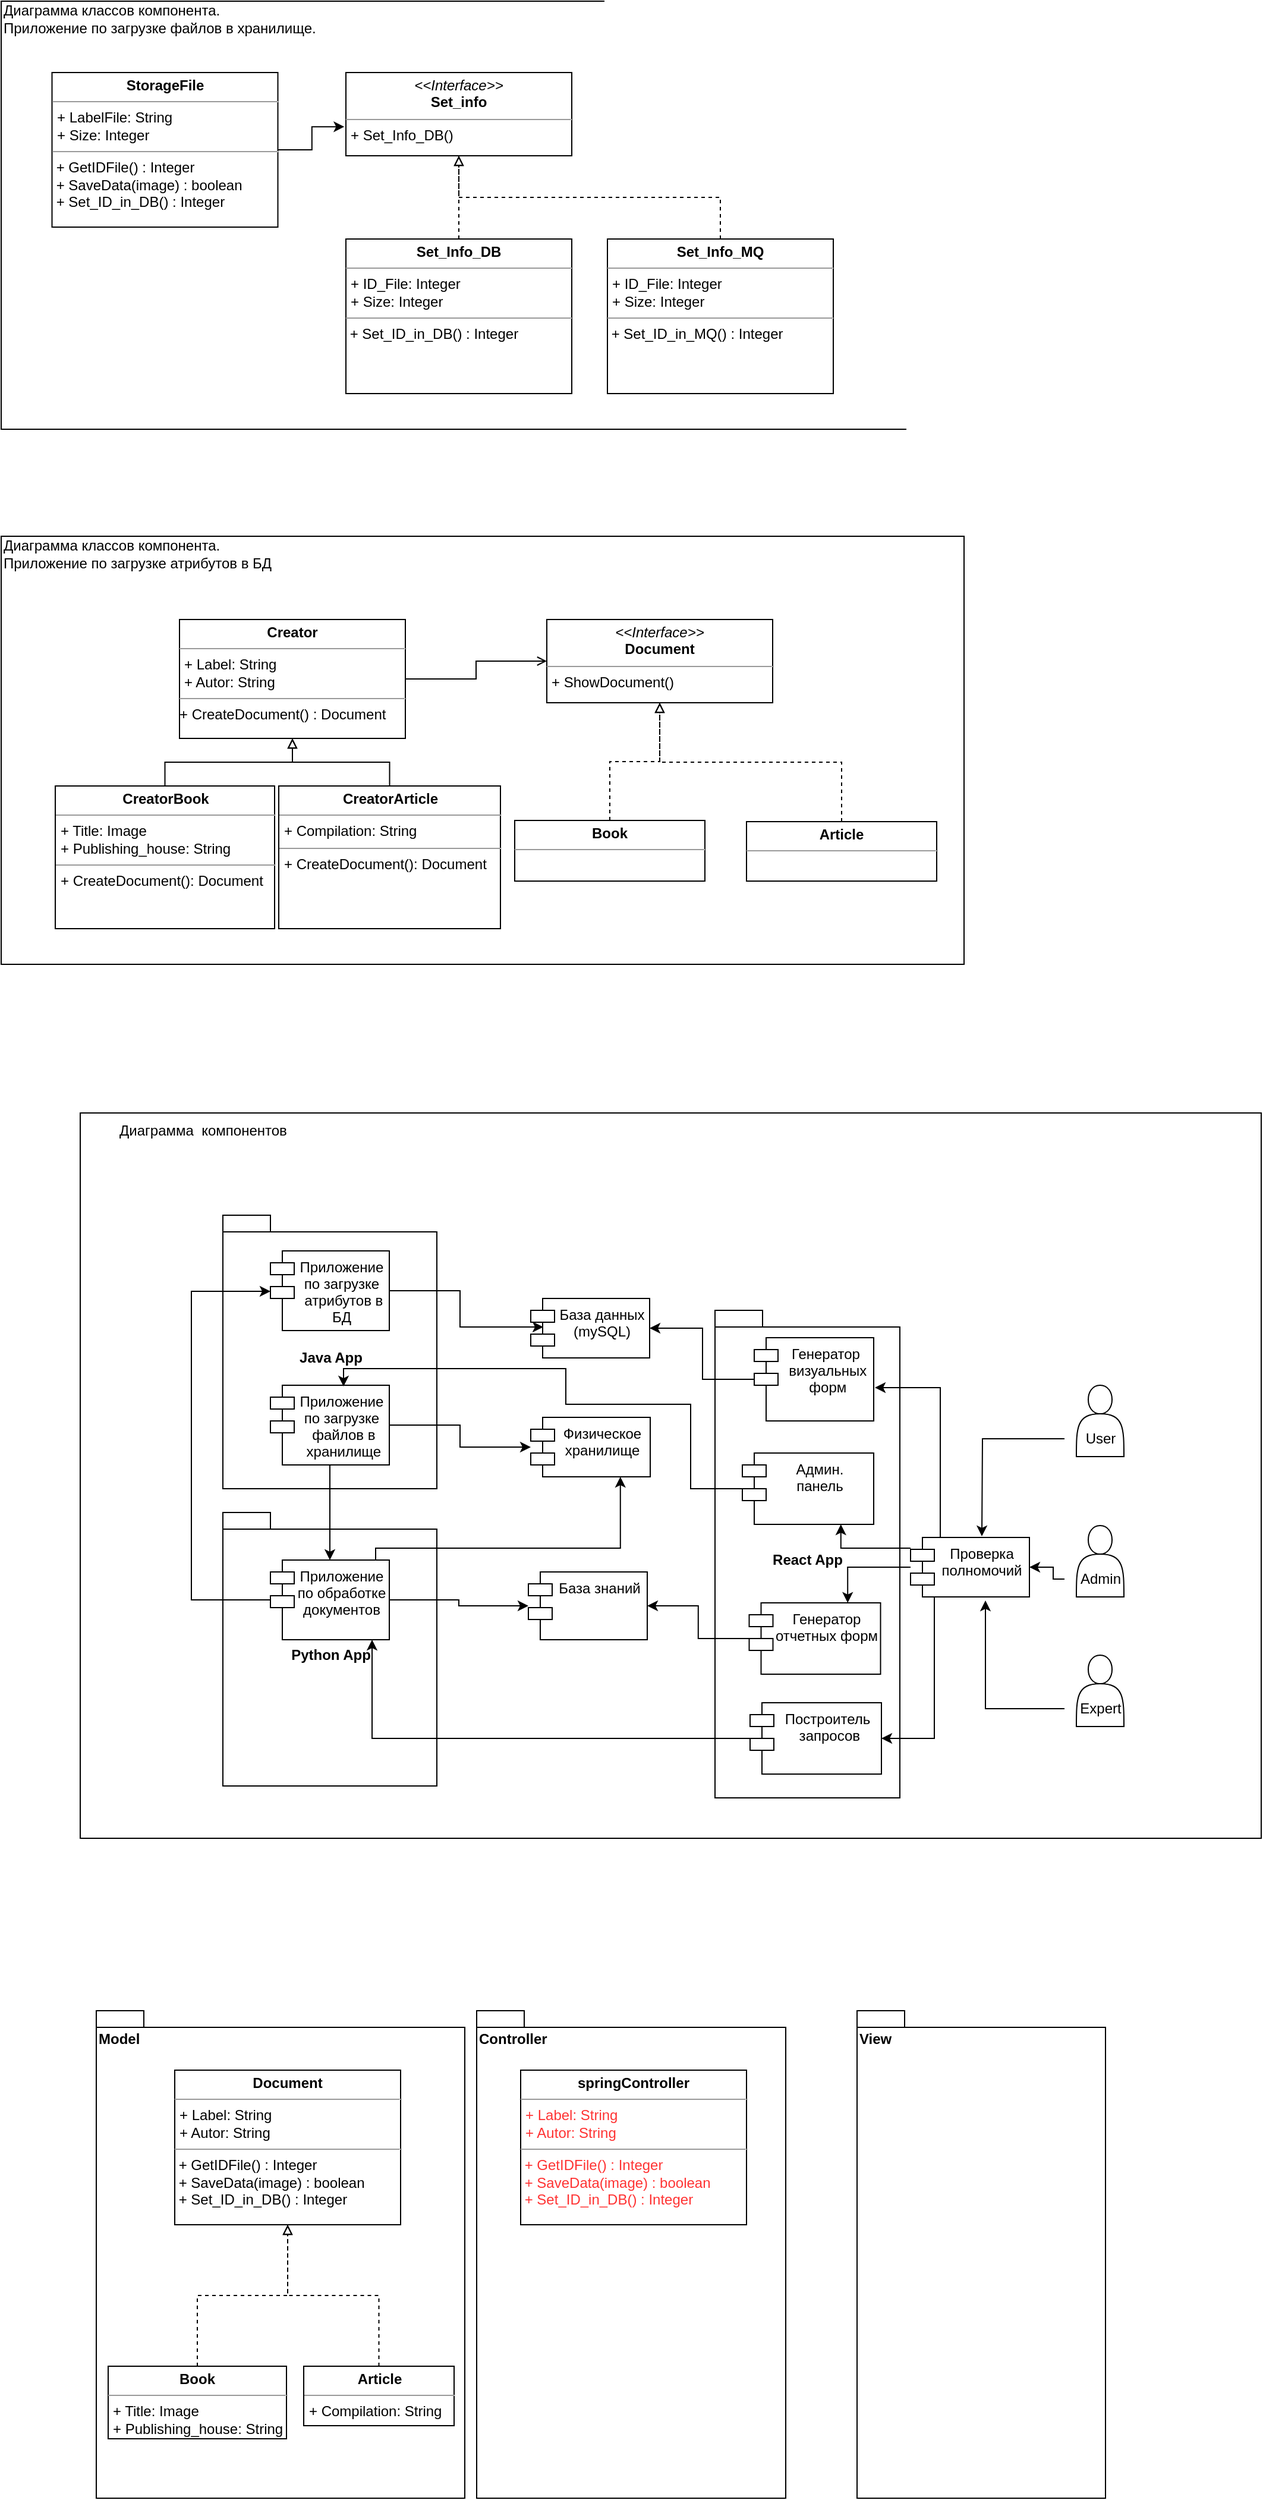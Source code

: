 <mxfile version="18.1.3" type="device"><diagram name="Page-1" id="b5b7bab2-c9e2-2cf4-8b2a-24fd1a2a6d21"><mxGraphModel dx="709" dy="2546" grid="1" gridSize="10" guides="1" tooltips="1" connect="1" arrows="1" fold="1" page="1" pageScale="1" pageWidth="1169" pageHeight="827" background="none" math="0" shadow="0"><root><mxCell id="0"/><mxCell id="1" parent="0"/><mxCell id="hFx9EhRr6mC-_cWr289F-22" value="" style="rounded=0;whiteSpace=wrap;html=1;fontColor=#000000;" parent="1" vertex="1"><mxGeometry x="66.5" y="-715" width="993.5" height="610" as="geometry"/></mxCell><mxCell id="zPKFFqewx1ZrPmEMXr_n-1" value="" style="shape=actor;whiteSpace=wrap;html=1;" parent="1" vertex="1"><mxGeometry x="904.5" y="-368" width="40" height="60" as="geometry"/></mxCell><mxCell id="hFx9EhRr6mC-_cWr289F-19" value="" style="rounded=0;whiteSpace=wrap;html=1;fontColor=#FF0000;" parent="1" vertex="1"><mxGeometry y="-1200" width="810" height="360" as="geometry"/></mxCell><mxCell id="ZnWSo7HIML3nveFCjzFw-13" value="React App" style="shape=folder;fontStyle=1;spacingTop=10;tabWidth=40;tabHeight=14;tabPosition=left;html=1;flipV=0;" parent="1" vertex="1"><mxGeometry x="600.5" y="-549" width="155.5" height="410" as="geometry"/></mxCell><mxCell id="ZnWSo7HIML3nveFCjzFw-7" value="Python App" style="shape=folder;fontStyle=1;spacingTop=10;tabWidth=40;tabHeight=14;tabPosition=left;html=1;flipV=0;" parent="1" vertex="1"><mxGeometry x="186.5" y="-379" width="180" height="230" as="geometry"/></mxCell><mxCell id="ZnWSo7HIML3nveFCjzFw-5" value="Java App" style="shape=folder;fontStyle=1;spacingTop=10;tabWidth=40;tabHeight=14;tabPosition=left;html=1;flipV=0;" parent="1" vertex="1"><mxGeometry x="186.5" y="-629" width="180" height="230" as="geometry"/></mxCell><mxCell id="P-yt9eNnuy526flQ9qXO-1" value="База данных&#10;(mySQL)" style="shape=module;align=left;spacingLeft=20;align=center;verticalAlign=top;" parent="1" vertex="1"><mxGeometry x="445.5" y="-559" width="100" height="50" as="geometry"/></mxCell><mxCell id="P-yt9eNnuy526flQ9qXO-2" value="Физическое&#10;хранилище" style="shape=module;align=left;spacingLeft=20;align=center;verticalAlign=top;" parent="1" vertex="1"><mxGeometry x="445.5" y="-459" width="100.5" height="50" as="geometry"/></mxCell><mxCell id="ZnWSo7HIML3nveFCjzFw-19" value="" style="edgeStyle=orthogonalEdgeStyle;rounded=0;orthogonalLoop=1;jettySize=auto;html=1;startArrow=classic;startFill=1;endArrow=none;endFill=0;" parent="1" source="P-yt9eNnuy526flQ9qXO-3" target="ZnWSo7HIML3nveFCjzFw-4" edge="1"><mxGeometry relative="1" as="geometry"/></mxCell><mxCell id="P-yt9eNnuy526flQ9qXO-3" value="База знаний" style="shape=module;align=left;spacingLeft=20;align=center;verticalAlign=top;" parent="1" vertex="1"><mxGeometry x="443.5" y="-329" width="100" height="57" as="geometry"/></mxCell><mxCell id="ZnWSo7HIML3nveFCjzFw-24" value="" style="edgeStyle=orthogonalEdgeStyle;rounded=0;orthogonalLoop=1;jettySize=auto;html=1;entryX=1;entryY=0.5;entryDx=0;entryDy=0;" parent="1" source="P-yt9eNnuy526flQ9qXO-4" target="P-yt9eNnuy526flQ9qXO-1" edge="1"><mxGeometry relative="1" as="geometry"><Array as="points"><mxPoint x="590" y="-491"/><mxPoint x="590" y="-534"/></Array></mxGeometry></mxCell><mxCell id="P-yt9eNnuy526flQ9qXO-4" value="Генератор&#10; визуальных&#10; форм" style="shape=module;align=left;spacingLeft=20;align=center;verticalAlign=top;" parent="1" vertex="1"><mxGeometry x="633.5" y="-526" width="100.5" height="70" as="geometry"/></mxCell><mxCell id="ZnWSo7HIML3nveFCjzFw-10" value="" style="edgeStyle=orthogonalEdgeStyle;rounded=0;orthogonalLoop=1;jettySize=auto;html=1;" parent="1" source="ZnWSo7HIML3nveFCjzFw-1" target="P-yt9eNnuy526flQ9qXO-2" edge="1"><mxGeometry relative="1" as="geometry"/></mxCell><mxCell id="hFx9EhRr6mC-_cWr289F-9" value="" style="edgeStyle=orthogonalEdgeStyle;rounded=0;orthogonalLoop=1;jettySize=auto;html=1;startArrow=classic;startFill=1;endArrow=none;endFill=0;exitX=0.5;exitY=0;exitDx=0;exitDy=0;entryX=0.5;entryY=1;entryDx=0;entryDy=0;" parent="1" source="ZnWSo7HIML3nveFCjzFw-3" target="ZnWSo7HIML3nveFCjzFw-1" edge="1"><mxGeometry relative="1" as="geometry"><mxPoint x="320" y="-380" as="targetPoint"/></mxGeometry></mxCell><mxCell id="ZnWSo7HIML3nveFCjzFw-1" value="Приложение &#10;по загрузке&#10; файлов в&#10; хранилище" style="shape=module;align=left;spacingLeft=20;align=center;verticalAlign=top;" parent="1" vertex="1"><mxGeometry x="226.5" y="-486" width="100" height="67" as="geometry"/></mxCell><mxCell id="ZnWSo7HIML3nveFCjzFw-9" value="" style="edgeStyle=orthogonalEdgeStyle;rounded=0;orthogonalLoop=1;jettySize=auto;html=1;entryX=0.105;entryY=0.48;entryDx=0;entryDy=0;entryPerimeter=0;" parent="1" source="ZnWSo7HIML3nveFCjzFw-2" target="P-yt9eNnuy526flQ9qXO-1" edge="1"><mxGeometry relative="1" as="geometry"/></mxCell><mxCell id="ZnWSo7HIML3nveFCjzFw-2" value="Приложение &#10;по загрузке&#10; атрибутов в&#10;БД" style="shape=module;align=left;spacingLeft=20;align=center;verticalAlign=top;" parent="1" vertex="1"><mxGeometry x="226.5" y="-599" width="100" height="67" as="geometry"/></mxCell><mxCell id="ZnWSo7HIML3nveFCjzFw-12" value="" style="edgeStyle=orthogonalEdgeStyle;rounded=0;orthogonalLoop=1;jettySize=auto;html=1;" parent="1" source="ZnWSo7HIML3nveFCjzFw-3" target="P-yt9eNnuy526flQ9qXO-3" edge="1"><mxGeometry relative="1" as="geometry"/></mxCell><mxCell id="ZnWSo7HIML3nveFCjzFw-42" style="edgeStyle=orthogonalEdgeStyle;rounded=0;orthogonalLoop=1;jettySize=auto;html=1;entryX=0.75;entryY=1;entryDx=0;entryDy=0;" parent="1" source="ZnWSo7HIML3nveFCjzFw-3" target="P-yt9eNnuy526flQ9qXO-2" edge="1"><mxGeometry relative="1" as="geometry"><Array as="points"><mxPoint x="315" y="-349"/><mxPoint x="521" y="-349"/></Array></mxGeometry></mxCell><mxCell id="dY-K2P-zF7T2-QjksWJO-1" style="edgeStyle=orthogonalEdgeStyle;rounded=0;orthogonalLoop=1;jettySize=auto;html=1;" parent="1" source="ZnWSo7HIML3nveFCjzFw-3" target="ZnWSo7HIML3nveFCjzFw-2" edge="1"><mxGeometry relative="1" as="geometry"><Array as="points"><mxPoint x="160" y="-305"/><mxPoint x="160" y="-565"/></Array></mxGeometry></mxCell><mxCell id="ZnWSo7HIML3nveFCjzFw-3" value="Приложение &#10;по обработке&#10;документов" style="shape=module;align=left;spacingLeft=20;align=center;verticalAlign=top;" parent="1" vertex="1"><mxGeometry x="226.5" y="-339" width="100" height="67" as="geometry"/></mxCell><mxCell id="ZnWSo7HIML3nveFCjzFw-4" value="Генератор&#10;отчетных форм" style="shape=module;align=left;spacingLeft=20;align=center;verticalAlign=top;" parent="1" vertex="1"><mxGeometry x="629.25" y="-303" width="110.5" height="60" as="geometry"/></mxCell><mxCell id="ZnWSo7HIML3nveFCjzFw-14" value="" style="shape=actor;whiteSpace=wrap;html=1;" parent="1" vertex="1"><mxGeometry x="904.5" y="-486" width="40" height="60" as="geometry"/></mxCell><mxCell id="ZnWSo7HIML3nveFCjzFw-29" value="" style="edgeStyle=orthogonalEdgeStyle;rounded=0;orthogonalLoop=1;jettySize=auto;html=1;entryX=0.615;entryY=0.015;entryDx=0;entryDy=0;entryPerimeter=0;" parent="1" source="ZnWSo7HIML3nveFCjzFw-22" target="ZnWSo7HIML3nveFCjzFw-1" edge="1"><mxGeometry relative="1" as="geometry"><Array as="points"><mxPoint x="580" y="-399"/><mxPoint x="580" y="-470"/><mxPoint x="475" y="-470"/><mxPoint x="475" y="-500"/><mxPoint x="288" y="-500"/></Array></mxGeometry></mxCell><mxCell id="ZnWSo7HIML3nveFCjzFw-22" value="Админ.&#10;панель" style="shape=module;align=left;spacingLeft=20;align=center;verticalAlign=top;" parent="1" vertex="1"><mxGeometry x="623.5" y="-429" width="110.5" height="60" as="geometry"/></mxCell><mxCell id="ZnWSo7HIML3nveFCjzFw-37" style="edgeStyle=orthogonalEdgeStyle;rounded=0;orthogonalLoop=1;jettySize=auto;html=1;entryX=1.01;entryY=0.6;entryDx=0;entryDy=0;entryPerimeter=0;exitX=0.25;exitY=0;exitDx=0;exitDy=0;" parent="1" source="ZnWSo7HIML3nveFCjzFw-27" target="P-yt9eNnuy526flQ9qXO-4" edge="1"><mxGeometry relative="1" as="geometry"/></mxCell><mxCell id="ZnWSo7HIML3nveFCjzFw-38" style="edgeStyle=orthogonalEdgeStyle;rounded=0;orthogonalLoop=1;jettySize=auto;html=1;entryX=0.75;entryY=1;entryDx=0;entryDy=0;" parent="1" source="ZnWSo7HIML3nveFCjzFw-27" target="ZnWSo7HIML3nveFCjzFw-22" edge="1"><mxGeometry relative="1" as="geometry"><Array as="points"><mxPoint x="706" y="-349"/></Array></mxGeometry></mxCell><mxCell id="ZnWSo7HIML3nveFCjzFw-39" style="edgeStyle=orthogonalEdgeStyle;rounded=0;orthogonalLoop=1;jettySize=auto;html=1;entryX=0.75;entryY=0;entryDx=0;entryDy=0;" parent="1" source="ZnWSo7HIML3nveFCjzFw-27" target="ZnWSo7HIML3nveFCjzFw-4" edge="1"><mxGeometry relative="1" as="geometry"/></mxCell><mxCell id="ZnWSo7HIML3nveFCjzFw-40" style="edgeStyle=orthogonalEdgeStyle;rounded=0;orthogonalLoop=1;jettySize=auto;html=1;entryX=1;entryY=0.5;entryDx=0;entryDy=0;" parent="1" source="ZnWSo7HIML3nveFCjzFw-27" target="ZnWSo7HIML3nveFCjzFw-30" edge="1"><mxGeometry relative="1" as="geometry"><Array as="points"><mxPoint x="785" y="-189"/></Array></mxGeometry></mxCell><mxCell id="ZnWSo7HIML3nveFCjzFw-27" value="Проверка&#10;полномочий" style="shape=module;align=left;spacingLeft=20;align=center;verticalAlign=top;" parent="1" vertex="1"><mxGeometry x="765" y="-358" width="100" height="50" as="geometry"/></mxCell><mxCell id="ZnWSo7HIML3nveFCjzFw-28" value="" style="shape=actor;whiteSpace=wrap;html=1;" parent="1" vertex="1"><mxGeometry x="904.5" y="-259" width="40" height="60" as="geometry"/></mxCell><mxCell id="ZnWSo7HIML3nveFCjzFw-41" style="edgeStyle=orthogonalEdgeStyle;rounded=0;orthogonalLoop=1;jettySize=auto;html=1;entryX=0.855;entryY=1;entryDx=0;entryDy=0;entryPerimeter=0;" parent="1" source="ZnWSo7HIML3nveFCjzFw-30" target="ZnWSo7HIML3nveFCjzFw-3" edge="1"><mxGeometry relative="1" as="geometry"/></mxCell><mxCell id="ZnWSo7HIML3nveFCjzFw-30" value="Построитель&#10; запросов" style="shape=module;align=left;spacingLeft=20;align=center;verticalAlign=top;" parent="1" vertex="1"><mxGeometry x="630" y="-219" width="110.5" height="60" as="geometry"/></mxCell><mxCell id="ZnWSo7HIML3nveFCjzFw-34" style="edgeStyle=orthogonalEdgeStyle;rounded=0;orthogonalLoop=1;jettySize=auto;html=1;" parent="1" source="ZnWSo7HIML3nveFCjzFw-31" edge="1"><mxGeometry relative="1" as="geometry"><mxPoint x="825" y="-359" as="targetPoint"/></mxGeometry></mxCell><mxCell id="ZnWSo7HIML3nveFCjzFw-31" value="User" style="text;html=1;strokeColor=none;fillColor=none;align=center;verticalAlign=middle;whiteSpace=wrap;rounded=0;" parent="1" vertex="1"><mxGeometry x="894.5" y="-456" width="60" height="30" as="geometry"/></mxCell><mxCell id="ZnWSo7HIML3nveFCjzFw-35" style="edgeStyle=orthogonalEdgeStyle;rounded=0;orthogonalLoop=1;jettySize=auto;html=1;" parent="1" source="ZnWSo7HIML3nveFCjzFw-32" target="ZnWSo7HIML3nveFCjzFw-27" edge="1"><mxGeometry relative="1" as="geometry"><Array as="points"><mxPoint x="885" y="-323"/><mxPoint x="885" y="-333"/></Array></mxGeometry></mxCell><mxCell id="ZnWSo7HIML3nveFCjzFw-32" value="Admin" style="text;html=1;strokeColor=none;fillColor=none;align=center;verticalAlign=middle;whiteSpace=wrap;rounded=0;" parent="1" vertex="1"><mxGeometry x="894.5" y="-338" width="60" height="30" as="geometry"/></mxCell><mxCell id="ZnWSo7HIML3nveFCjzFw-36" style="edgeStyle=orthogonalEdgeStyle;rounded=0;orthogonalLoop=1;jettySize=auto;html=1;entryX=0.63;entryY=1.06;entryDx=0;entryDy=0;entryPerimeter=0;" parent="1" source="ZnWSo7HIML3nveFCjzFw-33" target="ZnWSo7HIML3nveFCjzFw-27" edge="1"><mxGeometry relative="1" as="geometry"/></mxCell><mxCell id="ZnWSo7HIML3nveFCjzFw-33" value="Expert" style="text;html=1;strokeColor=none;fillColor=none;align=center;verticalAlign=middle;whiteSpace=wrap;rounded=0;" parent="1" vertex="1"><mxGeometry x="894.5" y="-229" width="60" height="30" as="geometry"/></mxCell><mxCell id="hFx9EhRr6mC-_cWr289F-3" value="Диаграмма классов&amp;nbsp;компонента.&lt;br&gt;&lt;div style=&quot;&quot;&gt;Приложение по загрузке&amp;nbsp;атрибутов в&amp;nbsp;БД&lt;/div&gt;" style="text;html=1;strokeColor=none;fillColor=none;align=left;verticalAlign=middle;whiteSpace=wrap;rounded=0;" parent="1" vertex="1"><mxGeometry y="-1200" width="350" height="30" as="geometry"/></mxCell><mxCell id="hFx9EhRr6mC-_cWr289F-10" style="edgeStyle=orthogonalEdgeStyle;rounded=0;orthogonalLoop=1;jettySize=auto;html=1;startArrow=none;startFill=0;endArrow=block;endFill=0;entryX=0.5;entryY=1;entryDx=0;entryDy=0;" parent="1" source="hFx9EhRr6mC-_cWr289F-6" target="hFx9EhRr6mC-_cWr289F-17" edge="1"><mxGeometry relative="1" as="geometry"/></mxCell><mxCell id="hFx9EhRr6mC-_cWr289F-6" value="&lt;p style=&quot;margin:0px;margin-top:4px;text-align:center;&quot;&gt;&lt;b&gt;CreatorBook&lt;/b&gt;&lt;/p&gt;&lt;hr size=&quot;1&quot;&gt;&lt;p style=&quot;margin:0px;margin-left:4px;&quot;&gt;+ Title: Image&lt;br&gt;&lt;/p&gt;&lt;p style=&quot;margin: 0px 0px 0px 4px;&quot;&gt;+ Publishing_house: String&lt;/p&gt;&lt;hr size=&quot;1&quot;&gt;&lt;p style=&quot;margin:0px;margin-left:4px;&quot;&gt;+ CreateDocument(): Document&lt;/p&gt;" style="verticalAlign=top;align=left;overflow=fill;fontSize=12;fontFamily=Helvetica;html=1;" parent="1" vertex="1"><mxGeometry x="45.5" y="-990" width="184.5" height="120" as="geometry"/></mxCell><mxCell id="hFx9EhRr6mC-_cWr289F-11" value="" style="edgeStyle=orthogonalEdgeStyle;rounded=0;orthogonalLoop=1;jettySize=auto;html=1;startArrow=none;startFill=0;endArrow=block;endFill=0;entryX=0.5;entryY=1;entryDx=0;entryDy=0;" parent="1" source="hFx9EhRr6mC-_cWr289F-8" target="hFx9EhRr6mC-_cWr289F-17" edge="1"><mxGeometry relative="1" as="geometry"/></mxCell><mxCell id="hFx9EhRr6mC-_cWr289F-8" value="&lt;p style=&quot;margin:0px;margin-top:4px;text-align:center;&quot;&gt;&lt;b&gt;CreatorArticle&lt;/b&gt;&lt;/p&gt;&lt;hr size=&quot;1&quot;&gt;&lt;p style=&quot;margin:0px;margin-left:4px;&quot;&gt;+ Compilation: String&lt;br&gt;&lt;/p&gt;&lt;hr size=&quot;1&quot;&gt;&lt;p style=&quot;margin: 0px 0px 0px 4px;&quot;&gt;+ CreateDocument(): Document&lt;/p&gt;" style="verticalAlign=top;align=left;overflow=fill;fontSize=12;fontFamily=Helvetica;html=1;" parent="1" vertex="1"><mxGeometry x="233.5" y="-990" width="186.5" height="120" as="geometry"/></mxCell><mxCell id="hFx9EhRr6mC-_cWr289F-12" value="&lt;p style=&quot;margin:0px;margin-top:4px;text-align:center;&quot;&gt;&lt;font color=&quot;#000000&quot;&gt;&lt;i&gt;&amp;lt;&amp;lt;Interface&amp;gt;&amp;gt;&lt;/i&gt;&lt;br&gt;&lt;b&gt;Document&lt;/b&gt;&lt;/font&gt;&lt;/p&gt;&lt;hr size=&quot;1&quot;&gt;&lt;p style=&quot;margin:0px;margin-left:4px;&quot;&gt;&lt;font color=&quot;#000000&quot;&gt;+ ShowDocument()&lt;/font&gt;&lt;br&gt;&lt;br&gt;&lt;/p&gt;" style="verticalAlign=top;align=left;overflow=fill;fontSize=12;fontFamily=Helvetica;html=1;fontColor=#FF0000;" parent="1" vertex="1"><mxGeometry x="459" y="-1130" width="190" height="70" as="geometry"/></mxCell><mxCell id="hFx9EhRr6mC-_cWr289F-15" style="edgeStyle=orthogonalEdgeStyle;rounded=0;orthogonalLoop=1;jettySize=auto;html=1;fontColor=#FF0000;startArrow=none;startFill=0;endArrow=block;endFill=0;dashed=1;" parent="1" source="hFx9EhRr6mC-_cWr289F-13" target="hFx9EhRr6mC-_cWr289F-12" edge="1"><mxGeometry relative="1" as="geometry"/></mxCell><mxCell id="hFx9EhRr6mC-_cWr289F-13" value="&lt;p style=&quot;margin:0px;margin-top:4px;text-align:center;&quot;&gt;&lt;b&gt;Book&lt;/b&gt;&lt;/p&gt;&lt;hr size=&quot;1&quot;&gt;&lt;p style=&quot;margin:0px;margin-left:4px;&quot;&gt;&lt;br&gt;&lt;/p&gt;" style="verticalAlign=top;align=left;overflow=fill;fontSize=12;fontFamily=Helvetica;html=1;" parent="1" vertex="1"><mxGeometry x="432" y="-961" width="160" height="51" as="geometry"/></mxCell><mxCell id="hFx9EhRr6mC-_cWr289F-16" style="edgeStyle=orthogonalEdgeStyle;rounded=0;orthogonalLoop=1;jettySize=auto;html=1;fontColor=#FF0000;startArrow=none;startFill=0;endArrow=block;endFill=0;dashed=1;" parent="1" source="hFx9EhRr6mC-_cWr289F-14" target="hFx9EhRr6mC-_cWr289F-12" edge="1"><mxGeometry relative="1" as="geometry"/></mxCell><mxCell id="hFx9EhRr6mC-_cWr289F-14" value="&lt;p style=&quot;margin:0px;margin-top:4px;text-align:center;&quot;&gt;&lt;b&gt;Article&lt;/b&gt;&lt;/p&gt;&lt;hr size=&quot;1&quot;&gt;&lt;p style=&quot;margin:0px;margin-left:4px;&quot;&gt;&lt;br&gt;&lt;/p&gt;" style="verticalAlign=top;align=left;overflow=fill;fontSize=12;fontFamily=Helvetica;html=1;" parent="1" vertex="1"><mxGeometry x="627" y="-960" width="160" height="50" as="geometry"/></mxCell><mxCell id="hFx9EhRr6mC-_cWr289F-18" value="" style="edgeStyle=orthogonalEdgeStyle;rounded=0;orthogonalLoop=1;jettySize=auto;html=1;fontColor=#FF0000;startArrow=none;startFill=0;endArrow=open;endFill=0;" parent="1" source="hFx9EhRr6mC-_cWr289F-17" target="hFx9EhRr6mC-_cWr289F-12" edge="1"><mxGeometry relative="1" as="geometry"/></mxCell><mxCell id="hFx9EhRr6mC-_cWr289F-17" value="&lt;p style=&quot;margin:0px;margin-top:4px;text-align:center;&quot;&gt;&lt;b&gt;Creator&lt;/b&gt;&lt;/p&gt;&lt;hr size=&quot;1&quot;&gt;&lt;p style=&quot;margin: 0px 0px 0px 4px;&quot;&gt;+ Label: String&lt;br&gt;&lt;/p&gt;&lt;p style=&quot;margin: 0px 0px 0px 4px;&quot;&gt;+ Autor: String&lt;/p&gt;&lt;hr size=&quot;1&quot;&gt;+ CreateDocument() : Document" style="verticalAlign=top;align=left;overflow=fill;fontSize=12;fontFamily=Helvetica;html=1;" parent="1" vertex="1"><mxGeometry x="150" y="-1130" width="190" height="100" as="geometry"/></mxCell><mxCell id="hFx9EhRr6mC-_cWr289F-23" value="Диаграмма &amp;nbsp;компонентов" style="text;html=1;strokeColor=none;fillColor=none;align=center;verticalAlign=middle;whiteSpace=wrap;rounded=0;" parent="1" vertex="1"><mxGeometry x="70" y="-715" width="200" height="30" as="geometry"/></mxCell><mxCell id="zPKFFqewx1ZrPmEMXr_n-2" value="" style="rounded=0;whiteSpace=wrap;html=1;fontColor=#FF0000;" parent="1" vertex="1"><mxGeometry y="-1650" width="810" height="360" as="geometry"/></mxCell><mxCell id="zPKFFqewx1ZrPmEMXr_n-3" value="Диаграмма классов&amp;nbsp;компонента.&lt;br&gt;&lt;div style=&quot;&quot;&gt;&lt;span style=&quot;text-align: center;&quot;&gt;Приложение&amp;nbsp;&lt;/span&gt;&lt;span style=&quot;text-align: center;&quot;&gt;по загрузке&amp;nbsp;&lt;/span&gt;&lt;span style=&quot;text-align: center;&quot;&gt;файлов в&amp;nbsp;&lt;/span&gt;&lt;span style=&quot;text-align: center;&quot;&gt;хранилище.&lt;/span&gt;&lt;br&gt;&lt;/div&gt;" style="text;html=1;strokeColor=none;fillColor=none;align=left;verticalAlign=middle;whiteSpace=wrap;rounded=0;" parent="1" vertex="1"><mxGeometry y="-1650" width="350" height="30" as="geometry"/></mxCell><mxCell id="-6oYPn1w7kH72T_pdd2u-5" style="edgeStyle=orthogonalEdgeStyle;rounded=0;orthogonalLoop=1;jettySize=auto;html=1;entryX=-0.007;entryY=0.651;entryDx=0;entryDy=0;entryPerimeter=0;fontSize=18;" parent="1" source="zPKFFqewx1ZrPmEMXr_n-14" target="-6oYPn1w7kH72T_pdd2u-4" edge="1"><mxGeometry relative="1" as="geometry"/></mxCell><mxCell id="zPKFFqewx1ZrPmEMXr_n-14" value="&lt;p style=&quot;margin:0px;margin-top:4px;text-align:center;&quot;&gt;&lt;b&gt;StorageFile&lt;/b&gt;&lt;/p&gt;&lt;hr size=&quot;1&quot;&gt;&lt;p style=&quot;margin: 0px 0px 0px 4px;&quot;&gt;+ LabelFile: String&lt;br&gt;&lt;/p&gt;&lt;p style=&quot;margin: 0px 0px 0px 4px;&quot;&gt;+ Size: Integer&lt;/p&gt;&lt;hr size=&quot;1&quot;&gt;&amp;nbsp;+ GetIDFile() : Integer&lt;br&gt;&amp;nbsp;+ SaveData(image) : boolean&lt;br&gt;&amp;nbsp;+ Set_ID_in_DB() : Integer" style="verticalAlign=top;align=left;overflow=fill;fontSize=12;fontFamily=Helvetica;html=1;" parent="1" vertex="1"><mxGeometry x="42.75" y="-1590" width="190" height="130" as="geometry"/></mxCell><mxCell id="-6oYPn1w7kH72T_pdd2u-2" value="&lt;p style=&quot;margin:0px;margin-top:4px;text-align:center;&quot;&gt;&lt;b&gt;Set_Info_DB&lt;/b&gt;&lt;/p&gt;&lt;hr size=&quot;1&quot;&gt;&lt;p style=&quot;margin: 0px 0px 0px 4px;&quot;&gt;+ ID_File: Integer&lt;br&gt;&lt;/p&gt;&lt;p style=&quot;margin: 0px 0px 0px 4px;&quot;&gt;+ Size: Integer&lt;/p&gt;&lt;hr size=&quot;1&quot;&gt;&amp;nbsp;+ Set_ID_in_DB() : Integer" style="verticalAlign=top;align=left;overflow=fill;fontSize=12;fontFamily=Helvetica;html=1;" parent="1" vertex="1"><mxGeometry x="290" y="-1450" width="190" height="130" as="geometry"/></mxCell><mxCell id="-6oYPn1w7kH72T_pdd2u-4" value="&lt;p style=&quot;margin:0px;margin-top:4px;text-align:center;&quot;&gt;&lt;font color=&quot;#000000&quot;&gt;&lt;i&gt;&amp;lt;&amp;lt;Interface&amp;gt;&amp;gt;&lt;/i&gt;&lt;br&gt;&lt;b&gt;Set_info&lt;/b&gt;&lt;/font&gt;&lt;/p&gt;&lt;hr size=&quot;1&quot;&gt;&lt;p style=&quot;margin:0px;margin-left:4px;&quot;&gt;&lt;font color=&quot;#000000&quot;&gt;+ Set_Info_DB()&lt;/font&gt;&lt;br&gt;&lt;br&gt;&lt;/p&gt;" style="verticalAlign=top;align=left;overflow=fill;fontSize=12;fontFamily=Helvetica;html=1;fontColor=#FF0000;" parent="1" vertex="1"><mxGeometry x="290" y="-1590" width="190" height="70" as="geometry"/></mxCell><mxCell id="-6oYPn1w7kH72T_pdd2u-7" style="edgeStyle=orthogonalEdgeStyle;rounded=0;orthogonalLoop=1;jettySize=auto;html=1;fontColor=#FF0000;startArrow=none;startFill=0;endArrow=block;endFill=0;dashed=1;exitX=0.5;exitY=0;exitDx=0;exitDy=0;entryX=0.5;entryY=1;entryDx=0;entryDy=0;" parent="1" source="-6oYPn1w7kH72T_pdd2u-2" target="-6oYPn1w7kH72T_pdd2u-4" edge="1"><mxGeometry relative="1" as="geometry"><mxPoint x="510" y="-1401" as="sourcePoint"/><mxPoint x="552" y="-1500" as="targetPoint"/></mxGeometry></mxCell><mxCell id="-6oYPn1w7kH72T_pdd2u-8" value="&lt;p style=&quot;margin:0px;margin-top:4px;text-align:center;&quot;&gt;&lt;b&gt;Set_Info_MQ&lt;/b&gt;&lt;/p&gt;&lt;hr size=&quot;1&quot;&gt;&lt;p style=&quot;margin: 0px 0px 0px 4px;&quot;&gt;+ ID_File: Integer&lt;br&gt;&lt;/p&gt;&lt;p style=&quot;margin: 0px 0px 0px 4px;&quot;&gt;+ Size: Integer&lt;/p&gt;&lt;hr size=&quot;1&quot;&gt;&amp;nbsp;+ Set_ID_in_MQ() : Integer" style="verticalAlign=top;align=left;overflow=fill;fontSize=12;fontFamily=Helvetica;html=1;" parent="1" vertex="1"><mxGeometry x="510" y="-1450" width="190" height="130" as="geometry"/></mxCell><mxCell id="-6oYPn1w7kH72T_pdd2u-9" style="edgeStyle=orthogonalEdgeStyle;rounded=0;orthogonalLoop=1;jettySize=auto;html=1;fontColor=#FF0000;startArrow=none;startFill=0;endArrow=block;endFill=0;dashed=1;exitX=0.5;exitY=0;exitDx=0;exitDy=0;entryX=0.5;entryY=1;entryDx=0;entryDy=0;" parent="1" source="-6oYPn1w7kH72T_pdd2u-8" target="-6oYPn1w7kH72T_pdd2u-4" edge="1"><mxGeometry relative="1" as="geometry"><mxPoint x="395" y="-1440" as="sourcePoint"/><mxPoint x="395" y="-1510" as="targetPoint"/></mxGeometry></mxCell><mxCell id="sA2jBUCjwPxsmYCh8LZm-1" value="View" style="shape=folder;fontStyle=1;spacingTop=10;tabWidth=40;tabHeight=14;tabPosition=left;html=1;flipV=0;align=left;verticalAlign=top;" parent="1" vertex="1"><mxGeometry x="720" y="40" width="209" height="410" as="geometry"/></mxCell><mxCell id="sA2jBUCjwPxsmYCh8LZm-2" value="Controller" style="shape=folder;fontStyle=1;spacingTop=10;tabWidth=40;tabHeight=14;tabPosition=left;html=1;flipV=0;align=left;verticalAlign=top;" parent="1" vertex="1"><mxGeometry x="400" y="40" width="260" height="410" as="geometry"/></mxCell><mxCell id="sA2jBUCjwPxsmYCh8LZm-3" value="Model" style="shape=folder;fontStyle=1;spacingTop=10;tabWidth=40;tabHeight=14;tabPosition=left;html=1;flipV=0;align=left;verticalAlign=top;" parent="1" vertex="1"><mxGeometry x="80" y="40" width="310" height="410" as="geometry"/></mxCell><mxCell id="sA2jBUCjwPxsmYCh8LZm-5" value="&lt;p style=&quot;margin:0px;margin-top:4px;text-align:center;&quot;&gt;&lt;b&gt;Document&lt;/b&gt;&lt;/p&gt;&lt;hr size=&quot;1&quot;&gt;&lt;p style=&quot;margin: 0px 0px 0px 4px;&quot;&gt;+ Label: String&lt;br&gt;&lt;/p&gt;&lt;p style=&quot;margin: 0px 0px 0px 4px;&quot;&gt;+ Autor: String&lt;/p&gt;&lt;hr size=&quot;1&quot;&gt;&amp;nbsp;+ GetIDFile() : Integer&lt;br&gt;&amp;nbsp;+ SaveData(image) : boolean&lt;br&gt;&amp;nbsp;+ Set_ID_in_DB() : Integer" style="verticalAlign=top;align=left;overflow=fill;fontSize=12;fontFamily=Helvetica;html=1;" parent="1" vertex="1"><mxGeometry x="146" y="90" width="190" height="130" as="geometry"/></mxCell><mxCell id="sA2jBUCjwPxsmYCh8LZm-8" style="edgeStyle=orthogonalEdgeStyle;rounded=0;orthogonalLoop=1;jettySize=auto;html=1;fontColor=#FF0000;startArrow=none;startFill=0;endArrow=block;endFill=0;dashed=1;entryX=0.5;entryY=1;entryDx=0;entryDy=0;" parent="1" source="sA2jBUCjwPxsmYCh8LZm-9" target="sA2jBUCjwPxsmYCh8LZm-5" edge="1"><mxGeometry relative="1" as="geometry"><mxPoint x="247" y="240" as="targetPoint"/></mxGeometry></mxCell><mxCell id="sA2jBUCjwPxsmYCh8LZm-9" value="&lt;p style=&quot;margin:0px;margin-top:4px;text-align:center;&quot;&gt;&lt;b&gt;Book&lt;/b&gt;&lt;/p&gt;&lt;hr size=&quot;1&quot;&gt;&lt;p style=&quot;margin: 0px 0px 0px 4px;&quot;&gt;+ Title: Image&lt;br&gt;&lt;/p&gt;&lt;p style=&quot;margin: 0px 0px 0px 4px;&quot;&gt;+ Publishing_house: String&lt;/p&gt;" style="verticalAlign=top;align=left;overflow=fill;fontSize=12;fontFamily=Helvetica;html=1;" parent="1" vertex="1"><mxGeometry x="90" y="339" width="150" height="61" as="geometry"/></mxCell><mxCell id="sA2jBUCjwPxsmYCh8LZm-10" style="edgeStyle=orthogonalEdgeStyle;rounded=0;orthogonalLoop=1;jettySize=auto;html=1;fontColor=#FF0000;startArrow=none;startFill=0;endArrow=block;endFill=0;dashed=1;" parent="1" source="sA2jBUCjwPxsmYCh8LZm-11" target="sA2jBUCjwPxsmYCh8LZm-5" edge="1"><mxGeometry relative="1" as="geometry"><mxPoint x="247" y="240" as="targetPoint"/></mxGeometry></mxCell><mxCell id="sA2jBUCjwPxsmYCh8LZm-11" value="&lt;p style=&quot;margin:0px;margin-top:4px;text-align:center;&quot;&gt;&lt;b&gt;Article&lt;/b&gt;&lt;/p&gt;&lt;hr size=&quot;1&quot;&gt;&lt;p style=&quot;margin:0px;margin-left:4px;&quot;&gt;+ Compilation: String&lt;br&gt;&lt;/p&gt;" style="verticalAlign=top;align=left;overflow=fill;fontSize=12;fontFamily=Helvetica;html=1;" parent="1" vertex="1"><mxGeometry x="254.5" y="339" width="126.5" height="50" as="geometry"/></mxCell><mxCell id="sA2jBUCjwPxsmYCh8LZm-13" value="&lt;p style=&quot;margin:0px;margin-top:4px;text-align:center;&quot;&gt;&lt;b&gt;springController&lt;/b&gt;&lt;br&gt;&lt;/p&gt;&lt;hr size=&quot;1&quot;&gt;&lt;p style=&quot;margin: 0px 0px 0px 4px;&quot;&gt;&lt;font color=&quot;#ff3333&quot;&gt;+ Label: String&lt;br&gt;&lt;/font&gt;&lt;/p&gt;&lt;p style=&quot;margin: 0px 0px 0px 4px;&quot;&gt;&lt;font color=&quot;#ff3333&quot;&gt;+ Autor: String&lt;/font&gt;&lt;/p&gt;&lt;hr size=&quot;1&quot;&gt;&lt;font color=&quot;#ff3333&quot;&gt;&amp;nbsp;+ GetIDFile() : Integer&lt;br&gt;&amp;nbsp;+ SaveData(image) : boolean&lt;br&gt;&amp;nbsp;+ Set_ID_in_DB() : Integer&lt;/font&gt;" style="verticalAlign=top;align=left;overflow=fill;fontSize=12;fontFamily=Helvetica;html=1;" parent="1" vertex="1"><mxGeometry x="437" y="90" width="190" height="130" as="geometry"/></mxCell></root></mxGraphModel></diagram></mxfile>